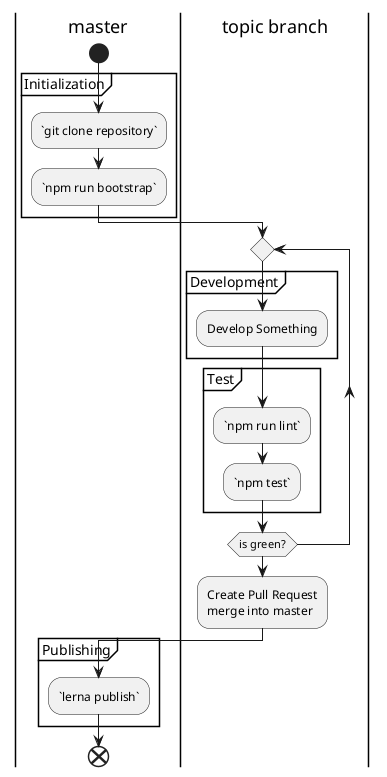 @startuml

|master|
start
partition Initialization {
  :`git clone repository`;
  :`npm run bootstrap`;
}

|topic branch|
repeat
  partition Development {
    :Develop Something;
  }

  partition Test {
    :`npm run lint`;
    :`npm test`;
  }
repeat while (is green?)

:Create Pull Request
merge into master;

|master|
partition Publishing {
  :`lerna publish`;
}

end
@enduml
